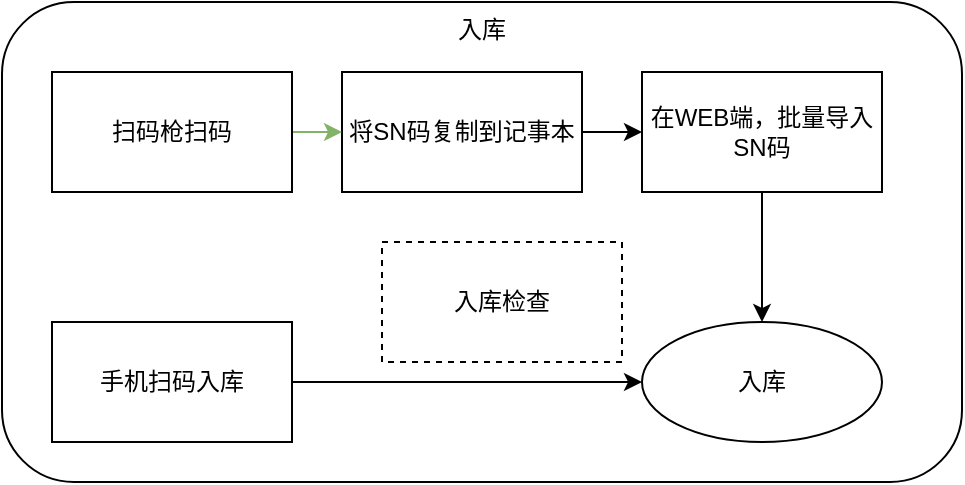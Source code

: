 <mxfile version="18.1.1" type="github">
  <diagram name="Page-1" id="8ce9d11a-91a2-4d17-14d8-a56ed91bf033">
    <mxGraphModel dx="1221" dy="644" grid="1" gridSize="10" guides="1" tooltips="1" connect="1" arrows="1" fold="1" page="1" pageScale="1" pageWidth="1100" pageHeight="850" background="none" math="0" shadow="0">
      <root>
        <mxCell id="0" />
        <mxCell id="1" parent="0" />
        <mxCell id="FQi87nIB8K2R2gKA_s0_-4" value="入库" style="rounded=1;whiteSpace=wrap;html=1;verticalAlign=top;" vertex="1" parent="1">
          <mxGeometry x="120" y="210" width="480" height="240" as="geometry" />
        </mxCell>
        <mxCell id="FQi87nIB8K2R2gKA_s0_-14" value="" style="edgeStyle=orthogonalEdgeStyle;rounded=0;orthogonalLoop=1;jettySize=auto;html=1;" edge="1" parent="1" source="FQi87nIB8K2R2gKA_s0_-6" target="FQi87nIB8K2R2gKA_s0_-13">
          <mxGeometry relative="1" as="geometry" />
        </mxCell>
        <mxCell id="FQi87nIB8K2R2gKA_s0_-6" value="将SN码复制到记事本" style="whiteSpace=wrap;html=1;rounded=0;" vertex="1" parent="1">
          <mxGeometry x="290" y="245" width="120" height="60" as="geometry" />
        </mxCell>
        <mxCell id="FQi87nIB8K2R2gKA_s0_-12" value="" style="edgeStyle=orthogonalEdgeStyle;rounded=0;orthogonalLoop=1;jettySize=auto;html=1;fillColor=#d5e8d4;strokeColor=#82b366;" edge="1" parent="1" source="FQi87nIB8K2R2gKA_s0_-8" target="FQi87nIB8K2R2gKA_s0_-6">
          <mxGeometry relative="1" as="geometry" />
        </mxCell>
        <mxCell id="FQi87nIB8K2R2gKA_s0_-8" value="扫码枪扫码" style="whiteSpace=wrap;html=1;rounded=0;" vertex="1" parent="1">
          <mxGeometry x="145" y="245" width="120" height="60" as="geometry" />
        </mxCell>
        <mxCell id="FQi87nIB8K2R2gKA_s0_-16" value="" style="edgeStyle=orthogonalEdgeStyle;rounded=0;orthogonalLoop=1;jettySize=auto;html=1;" edge="1" parent="1" source="FQi87nIB8K2R2gKA_s0_-13" target="FQi87nIB8K2R2gKA_s0_-15">
          <mxGeometry relative="1" as="geometry" />
        </mxCell>
        <mxCell id="FQi87nIB8K2R2gKA_s0_-13" value="在WEB端，批量导入SN码" style="whiteSpace=wrap;html=1;rounded=0;" vertex="1" parent="1">
          <mxGeometry x="440" y="245" width="120" height="60" as="geometry" />
        </mxCell>
        <mxCell id="FQi87nIB8K2R2gKA_s0_-15" value="入库" style="ellipse;whiteSpace=wrap;html=1;rounded=0;" vertex="1" parent="1">
          <mxGeometry x="440" y="370" width="120" height="60" as="geometry" />
        </mxCell>
        <mxCell id="FQi87nIB8K2R2gKA_s0_-17" value="手机扫码入库" style="whiteSpace=wrap;html=1;rounded=0;" vertex="1" parent="1">
          <mxGeometry x="145" y="370" width="120" height="60" as="geometry" />
        </mxCell>
        <mxCell id="FQi87nIB8K2R2gKA_s0_-23" value="" style="endArrow=classic;html=1;rounded=0;exitX=1;exitY=0.5;exitDx=0;exitDy=0;entryX=0;entryY=0.5;entryDx=0;entryDy=0;" edge="1" parent="1" source="FQi87nIB8K2R2gKA_s0_-17" target="FQi87nIB8K2R2gKA_s0_-15">
          <mxGeometry width="50" height="50" relative="1" as="geometry">
            <mxPoint x="520" y="400" as="sourcePoint" />
            <mxPoint x="480" y="360" as="targetPoint" />
            <Array as="points" />
          </mxGeometry>
        </mxCell>
        <mxCell id="FQi87nIB8K2R2gKA_s0_-25" value="入库检查" style="rounded=0;whiteSpace=wrap;html=1;dashed=1;" vertex="1" parent="1">
          <mxGeometry x="310" y="330" width="120" height="60" as="geometry" />
        </mxCell>
      </root>
    </mxGraphModel>
  </diagram>
</mxfile>
